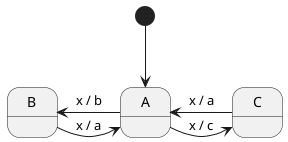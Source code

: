 @startuml

state A
state B
state C

[*] -down-> A
A -left->  B: x / b
A -right-> C : x / c
B -right-> A: x / a
C -left-> A: x / a
@enduml

